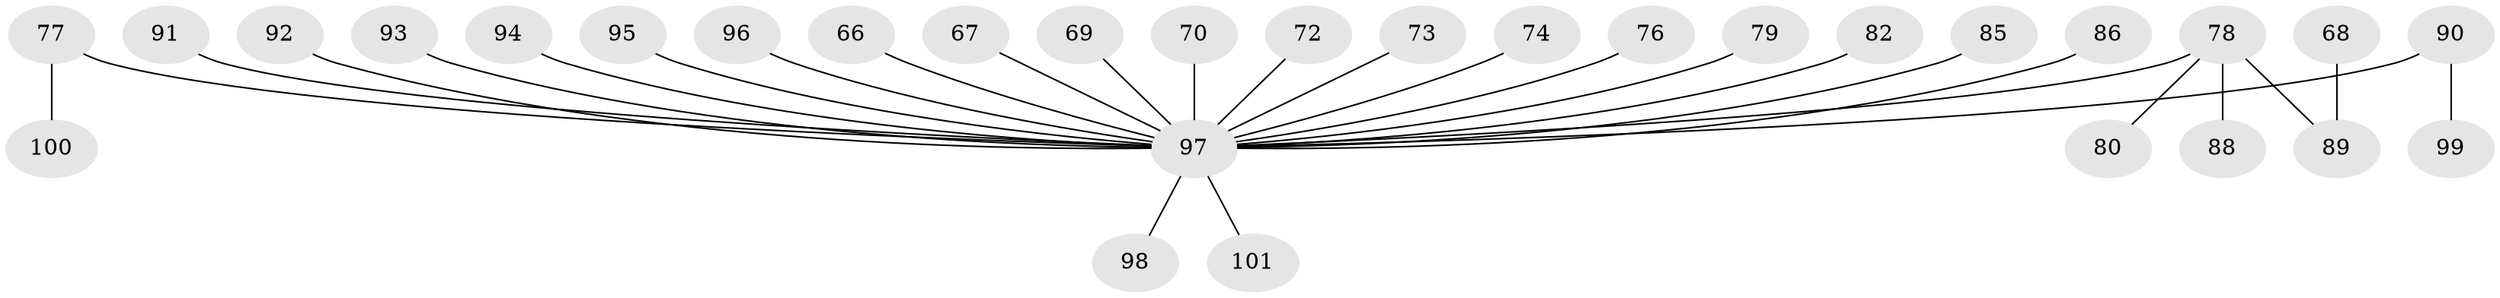 // original degree distribution, {6: 0.019801980198019802, 4: 0.09900990099009901, 3: 0.1485148514851485, 2: 0.22772277227722773, 7: 0.009900990099009901, 1: 0.49504950495049505}
// Generated by graph-tools (version 1.1) at 2025/56/03/04/25 21:56:57]
// undirected, 30 vertices, 29 edges
graph export_dot {
graph [start="1"]
  node [color=gray90,style=filled];
  66;
  67;
  68;
  69;
  70;
  72;
  73;
  74;
  76;
  77;
  78 [super="+22+71"];
  79;
  80;
  82;
  85;
  86;
  88;
  89 [super="+63"];
  90;
  91;
  92;
  93;
  94;
  95;
  96;
  97 [super="+48+59+50+34+19+53+55+60+81+83+84+38+40+42+87+43+51+45+65+75+47+56+58+62"];
  98;
  99;
  100;
  101;
  66 -- 97;
  67 -- 97;
  68 -- 89;
  69 -- 97;
  70 -- 97;
  72 -- 97;
  73 -- 97;
  74 -- 97;
  76 -- 97;
  77 -- 100;
  77 -- 97;
  78 -- 80;
  78 -- 88;
  78 -- 89;
  78 -- 97;
  79 -- 97;
  82 -- 97;
  85 -- 97;
  86 -- 97;
  90 -- 99;
  90 -- 97;
  91 -- 97;
  92 -- 97;
  93 -- 97;
  94 -- 97;
  95 -- 97;
  96 -- 97;
  97 -- 98;
  97 -- 101;
}
